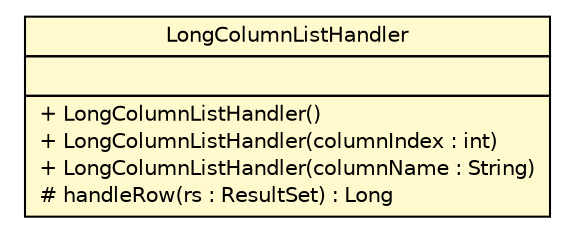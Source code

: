 #!/usr/local/bin/dot
#
# Class diagram 
# Generated by UMLGraph version R5_6-24-gf6e263 (http://www.umlgraph.org/)
#

digraph G {
	edge [fontname="Helvetica",fontsize=10,labelfontname="Helvetica",labelfontsize=10];
	node [fontname="Helvetica",fontsize=10,shape=plaintext];
	nodesep=0.25;
	ranksep=0.5;
	// nl.b3p.brmo.loader.jdbc.LongColumnListHandler
	c1722 [label=<<table title="nl.b3p.brmo.loader.jdbc.LongColumnListHandler" border="0" cellborder="1" cellspacing="0" cellpadding="2" port="p" bgcolor="lemonChiffon" href="./LongColumnListHandler.html">
		<tr><td><table border="0" cellspacing="0" cellpadding="1">
<tr><td align="center" balign="center"> LongColumnListHandler </td></tr>
		</table></td></tr>
		<tr><td><table border="0" cellspacing="0" cellpadding="1">
<tr><td align="left" balign="left">  </td></tr>
		</table></td></tr>
		<tr><td><table border="0" cellspacing="0" cellpadding="1">
<tr><td align="left" balign="left"> + LongColumnListHandler() </td></tr>
<tr><td align="left" balign="left"> + LongColumnListHandler(columnIndex : int) </td></tr>
<tr><td align="left" balign="left"> + LongColumnListHandler(columnName : String) </td></tr>
<tr><td align="left" balign="left"> # handleRow(rs : ResultSet) : Long </td></tr>
		</table></td></tr>
		</table>>, URL="./LongColumnListHandler.html", fontname="Helvetica", fontcolor="black", fontsize=10.0];
}

